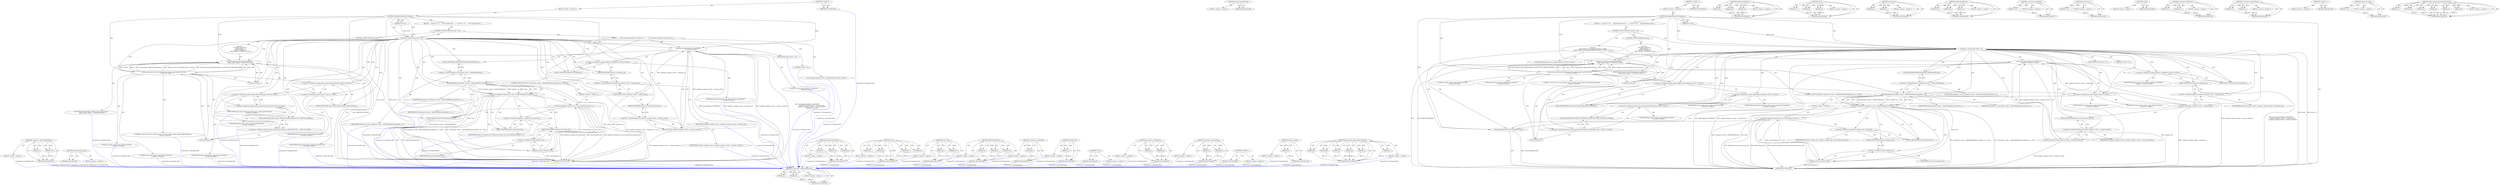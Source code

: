 digraph "blink.mojom.AppCacheErrorDetails" {
vulnerable_118 [label=<(METHOD,&lt;operator&gt;.indirectFieldAccess)>];
vulnerable_119 [label=<(PARAM,p1)>];
vulnerable_120 [label=<(PARAM,p2)>];
vulnerable_121 [label=<(BLOCK,&lt;empty&gt;,&lt;empty&gt;)>];
vulnerable_122 [label=<(METHOD_RETURN,ANY)>];
vulnerable_142 [label=<(METHOD,StoreGroupAndCache)>];
vulnerable_143 [label=<(BLOCK,&lt;empty&gt;,&lt;empty&gt;)>];
vulnerable_144 [label=<(METHOD_RETURN,ANY)>];
vulnerable_6 [label=<(METHOD,&lt;global&gt;)<SUB>1</SUB>>];
vulnerable_7 [label=<(BLOCK,&lt;empty&gt;,&lt;empty&gt;)<SUB>1</SUB>>];
vulnerable_8 [label=<(METHOD,OnManifestDataWriteComplete)<SUB>1</SUB>>];
vulnerable_9 [label=<(PARAM,int result)<SUB>1</SUB>>];
vulnerable_10 [label=<(BLOCK,{
   if (result &gt; 0) {
     AppCacheEntry entry...,{
   if (result &gt; 0) {
     AppCacheEntry entry...)<SUB>1</SUB>>];
vulnerable_11 [label=<(CONTROL_STRUCTURE,IF,if (result &gt; 0))<SUB>2</SUB>>];
vulnerable_12 [label=<(&lt;operator&gt;.greaterThan,result &gt; 0)<SUB>2</SUB>>];
vulnerable_13 [label=<(IDENTIFIER,result,result &gt; 0)<SUB>2</SUB>>];
vulnerable_14 [label=<(LITERAL,0,result &gt; 0)<SUB>2</SUB>>];
vulnerable_15 [label="<(BLOCK,{
     AppCacheEntry entry(AppCacheEntry::MANIF...,{
     AppCacheEntry entry(AppCacheEntry::MANIF...)<SUB>2</SUB>>"];
vulnerable_16 [label="<(LOCAL,AppCacheEntry entry: AppCacheEntry)<SUB>3</SUB>>"];
vulnerable_17 [label="<(entry,entry(AppCacheEntry::MANIFEST,
        manifest...)<SUB>3</SUB>>"];
vulnerable_18 [label="<(&lt;operator&gt;.fieldAccess,AppCacheEntry::MANIFEST)<SUB>3</SUB>>"];
vulnerable_19 [label="<(IDENTIFIER,AppCacheEntry,entry(AppCacheEntry::MANIFEST,
        manifest...)<SUB>3</SUB>>"];
vulnerable_20 [label=<(FIELD_IDENTIFIER,MANIFEST,MANIFEST)<SUB>3</SUB>>];
vulnerable_21 [label=<(response_id,manifest_response_writer_-&gt;response_id())<SUB>4</SUB>>];
vulnerable_22 [label=<(&lt;operator&gt;.indirectFieldAccess,manifest_response_writer_-&gt;response_id)<SUB>4</SUB>>];
vulnerable_23 [label=<(IDENTIFIER,manifest_response_writer_,manifest_response_writer_-&gt;response_id())<SUB>4</SUB>>];
vulnerable_24 [label=<(FIELD_IDENTIFIER,response_id,response_id)<SUB>4</SUB>>];
vulnerable_25 [label=<(amount_written,manifest_response_writer_-&gt;amount_written())<SUB>5</SUB>>];
vulnerable_26 [label=<(&lt;operator&gt;.indirectFieldAccess,manifest_response_writer_-&gt;amount_written)<SUB>5</SUB>>];
vulnerable_27 [label=<(IDENTIFIER,manifest_response_writer_,manifest_response_writer_-&gt;amount_written())<SUB>5</SUB>>];
vulnerable_28 [label=<(FIELD_IDENTIFIER,amount_written,amount_written)<SUB>5</SUB>>];
vulnerable_29 [label=<(CONTROL_STRUCTURE,IF,if (!inprogress_cache_-&gt;AddOrModifyEntry(manifest_url_, entry)))<SUB>6</SUB>>];
vulnerable_30 [label=<(&lt;operator&gt;.logicalNot,!inprogress_cache_-&gt;AddOrModifyEntry(manifest_u...)<SUB>6</SUB>>];
vulnerable_31 [label=<(AddOrModifyEntry,inprogress_cache_-&gt;AddOrModifyEntry(manifest_ur...)<SUB>6</SUB>>];
vulnerable_32 [label=<(&lt;operator&gt;.indirectFieldAccess,inprogress_cache_-&gt;AddOrModifyEntry)<SUB>6</SUB>>];
vulnerable_33 [label=<(IDENTIFIER,inprogress_cache_,inprogress_cache_-&gt;AddOrModifyEntry(manifest_ur...)<SUB>6</SUB>>];
vulnerable_34 [label=<(FIELD_IDENTIFIER,AddOrModifyEntry,AddOrModifyEntry)<SUB>6</SUB>>];
vulnerable_35 [label=<(IDENTIFIER,manifest_url_,inprogress_cache_-&gt;AddOrModifyEntry(manifest_ur...)<SUB>6</SUB>>];
vulnerable_36 [label=<(IDENTIFIER,entry,inprogress_cache_-&gt;AddOrModifyEntry(manifest_ur...)<SUB>6</SUB>>];
vulnerable_37 [label=<(BLOCK,&lt;empty&gt;,&lt;empty&gt;)<SUB>7</SUB>>];
vulnerable_38 [label=<(push_back,duplicate_response_ids_.push_back(entry.respons...)<SUB>7</SUB>>];
vulnerable_39 [label=<(&lt;operator&gt;.fieldAccess,duplicate_response_ids_.push_back)<SUB>7</SUB>>];
vulnerable_40 [label=<(IDENTIFIER,duplicate_response_ids_,duplicate_response_ids_.push_back(entry.respons...)<SUB>7</SUB>>];
vulnerable_41 [label=<(FIELD_IDENTIFIER,push_back,push_back)<SUB>7</SUB>>];
vulnerable_42 [label=<(response_id,entry.response_id())<SUB>7</SUB>>];
vulnerable_43 [label=<(&lt;operator&gt;.fieldAccess,entry.response_id)<SUB>7</SUB>>];
vulnerable_44 [label=<(IDENTIFIER,entry,entry.response_id())<SUB>7</SUB>>];
vulnerable_45 [label=<(FIELD_IDENTIFIER,response_id,response_id)<SUB>7</SUB>>];
vulnerable_46 [label=<(StoreGroupAndCache,StoreGroupAndCache())<SUB>8</SUB>>];
vulnerable_47 [label=<(CONTROL_STRUCTURE,ELSE,else)<SUB>9</SUB>>];
vulnerable_48 [label="<(BLOCK,{
    HandleCacheFailure(
        blink::mojom:...,{
    HandleCacheFailure(
        blink::mojom:...)<SUB>9</SUB>>"];
vulnerable_49 [label="<(HandleCacheFailure,HandleCacheFailure(
        blink::mojom::AppCa...)<SUB>10</SUB>>"];
vulnerable_50 [label="<(blink.mojom.AppCacheErrorDetails,blink::mojom::AppCacheErrorDetails(
           ...)<SUB>11</SUB>>"];
vulnerable_51 [label="<(&lt;operator&gt;.fieldAccess,blink::mojom::AppCacheErrorDetails)<SUB>11</SUB>>"];
vulnerable_52 [label="<(&lt;operator&gt;.fieldAccess,blink::mojom)<SUB>11</SUB>>"];
vulnerable_53 [label="<(IDENTIFIER,blink,blink::mojom::AppCacheErrorDetails(
           ...)<SUB>11</SUB>>"];
vulnerable_54 [label="<(IDENTIFIER,mojom,blink::mojom::AppCacheErrorDetails(
           ...)<SUB>11</SUB>>"];
vulnerable_55 [label=<(FIELD_IDENTIFIER,AppCacheErrorDetails,AppCacheErrorDetails)<SUB>11</SUB>>];
vulnerable_56 [label="<(LITERAL,&quot;Failed to write the manifest data to storage&quot;,blink::mojom::AppCacheErrorDetails(
           ...)<SUB>12</SUB>>"];
vulnerable_57 [label="<(&lt;operator&gt;.fieldAccess,blink::mojom::AppCacheErrorReason::APPCACHE_UNK...)<SUB>13</SUB>>"];
vulnerable_58 [label="<(&lt;operator&gt;.fieldAccess,blink::mojom::AppCacheErrorReason)<SUB>13</SUB>>"];
vulnerable_59 [label="<(IDENTIFIER,blink,blink::mojom::AppCacheErrorDetails(
           ...)<SUB>13</SUB>>"];
vulnerable_60 [label="<(&lt;operator&gt;.fieldAccess,mojom::AppCacheErrorReason)<SUB>13</SUB>>"];
vulnerable_61 [label="<(IDENTIFIER,mojom,blink::mojom::AppCacheErrorDetails(
           ...)<SUB>13</SUB>>"];
vulnerable_62 [label="<(IDENTIFIER,AppCacheErrorReason,blink::mojom::AppCacheErrorDetails(
           ...)<SUB>13</SUB>>"];
vulnerable_63 [label=<(FIELD_IDENTIFIER,APPCACHE_UNKNOWN_ERROR,APPCACHE_UNKNOWN_ERROR)<SUB>13</SUB>>];
vulnerable_64 [label=<(GURL,GURL())<SUB>13</SUB>>];
vulnerable_65 [label="<(LITERAL,0,blink::mojom::AppCacheErrorDetails(
           ...)<SUB>14</SUB>>"];
vulnerable_66 [label="<(LITERAL,false,blink::mojom::AppCacheErrorDetails(
           ...)<SUB>14</SUB>>"];
vulnerable_67 [label="<(IDENTIFIER,DISKCACHE_ERROR,HandleCacheFailure(
        blink::mojom::AppCa...)<SUB>15</SUB>>"];
vulnerable_68 [label=<(GURL,GURL())<SUB>15</SUB>>];
vulnerable_69 [label=<(METHOD_RETURN,void)<SUB>1</SUB>>];
vulnerable_71 [label=<(METHOD_RETURN,ANY)<SUB>1</SUB>>];
vulnerable_145 [label=<(METHOD,HandleCacheFailure)>];
vulnerable_146 [label=<(PARAM,p1)>];
vulnerable_147 [label=<(PARAM,p2)>];
vulnerable_148 [label=<(PARAM,p3)>];
vulnerable_149 [label=<(BLOCK,&lt;empty&gt;,&lt;empty&gt;)>];
vulnerable_150 [label=<(METHOD_RETURN,ANY)>];
vulnerable_103 [label=<(METHOD,entry)>];
vulnerable_104 [label=<(PARAM,p1)>];
vulnerable_105 [label=<(PARAM,p2)>];
vulnerable_106 [label=<(PARAM,p3)>];
vulnerable_107 [label=<(BLOCK,&lt;empty&gt;,&lt;empty&gt;)>];
vulnerable_108 [label=<(METHOD_RETURN,ANY)>];
vulnerable_137 [label=<(METHOD,push_back)>];
vulnerable_138 [label=<(PARAM,p1)>];
vulnerable_139 [label=<(PARAM,p2)>];
vulnerable_140 [label=<(BLOCK,&lt;empty&gt;,&lt;empty&gt;)>];
vulnerable_141 [label=<(METHOD_RETURN,ANY)>];
vulnerable_131 [label=<(METHOD,AddOrModifyEntry)>];
vulnerable_132 [label=<(PARAM,p1)>];
vulnerable_133 [label=<(PARAM,p2)>];
vulnerable_134 [label=<(PARAM,p3)>];
vulnerable_135 [label=<(BLOCK,&lt;empty&gt;,&lt;empty&gt;)>];
vulnerable_136 [label=<(METHOD_RETURN,ANY)>];
vulnerable_127 [label=<(METHOD,&lt;operator&gt;.logicalNot)>];
vulnerable_128 [label=<(PARAM,p1)>];
vulnerable_129 [label=<(BLOCK,&lt;empty&gt;,&lt;empty&gt;)>];
vulnerable_130 [label=<(METHOD_RETURN,ANY)>];
vulnerable_114 [label=<(METHOD,response_id)>];
vulnerable_115 [label=<(PARAM,p1)>];
vulnerable_116 [label=<(BLOCK,&lt;empty&gt;,&lt;empty&gt;)>];
vulnerable_117 [label=<(METHOD_RETURN,ANY)>];
vulnerable_160 [label=<(METHOD,GURL)>];
vulnerable_161 [label=<(BLOCK,&lt;empty&gt;,&lt;empty&gt;)>];
vulnerable_162 [label=<(METHOD_RETURN,ANY)>];
vulnerable_109 [label=<(METHOD,&lt;operator&gt;.fieldAccess)>];
vulnerable_110 [label=<(PARAM,p1)>];
vulnerable_111 [label=<(PARAM,p2)>];
vulnerable_112 [label=<(BLOCK,&lt;empty&gt;,&lt;empty&gt;)>];
vulnerable_113 [label=<(METHOD_RETURN,ANY)>];
vulnerable_98 [label=<(METHOD,&lt;operator&gt;.greaterThan)>];
vulnerable_99 [label=<(PARAM,p1)>];
vulnerable_100 [label=<(PARAM,p2)>];
vulnerable_101 [label=<(BLOCK,&lt;empty&gt;,&lt;empty&gt;)>];
vulnerable_102 [label=<(METHOD_RETURN,ANY)>];
vulnerable_92 [label=<(METHOD,&lt;global&gt;)<SUB>1</SUB>>];
vulnerable_93 [label=<(BLOCK,&lt;empty&gt;,&lt;empty&gt;)>];
vulnerable_94 [label=<(METHOD_RETURN,ANY)>];
vulnerable_123 [label=<(METHOD,amount_written)>];
vulnerable_124 [label=<(PARAM,p1)>];
vulnerable_125 [label=<(BLOCK,&lt;empty&gt;,&lt;empty&gt;)>];
vulnerable_126 [label=<(METHOD_RETURN,ANY)>];
vulnerable_151 [label=<(METHOD,blink.mojom.AppCacheErrorDetails)>];
vulnerable_152 [label=<(PARAM,p1)>];
vulnerable_153 [label=<(PARAM,p2)>];
vulnerable_154 [label=<(PARAM,p3)>];
vulnerable_155 [label=<(PARAM,p4)>];
vulnerable_156 [label=<(PARAM,p5)>];
vulnerable_157 [label=<(PARAM,p6)>];
vulnerable_158 [label=<(BLOCK,&lt;empty&gt;,&lt;empty&gt;)>];
vulnerable_159 [label=<(METHOD_RETURN,ANY)>];
fixed_120 [label=<(METHOD,&lt;operator&gt;.indirectFieldAccess)>];
fixed_121 [label=<(PARAM,p1)>];
fixed_122 [label=<(PARAM,p2)>];
fixed_123 [label=<(BLOCK,&lt;empty&gt;,&lt;empty&gt;)>];
fixed_124 [label=<(METHOD_RETURN,ANY)>];
fixed_144 [label=<(METHOD,StoreGroupAndCache)>];
fixed_145 [label=<(BLOCK,&lt;empty&gt;,&lt;empty&gt;)>];
fixed_146 [label=<(METHOD_RETURN,ANY)>];
fixed_6 [label=<(METHOD,&lt;global&gt;)<SUB>1</SUB>>];
fixed_7 [label=<(BLOCK,&lt;empty&gt;,&lt;empty&gt;)<SUB>1</SUB>>];
fixed_8 [label=<(METHOD,OnManifestDataWriteComplete)<SUB>1</SUB>>];
fixed_9 [label=<(PARAM,int result)<SUB>1</SUB>>];
fixed_10 [label=<(BLOCK,{
   if (result &gt; 0) {
    // The manifest dete...,{
   if (result &gt; 0) {
    // The manifest dete...)<SUB>1</SUB>>];
fixed_11 [label=<(CONTROL_STRUCTURE,IF,if (result &gt; 0))<SUB>2</SUB>>];
fixed_12 [label=<(&lt;operator&gt;.greaterThan,result &gt; 0)<SUB>2</SUB>>];
fixed_13 [label=<(IDENTIFIER,result,result &gt; 0)<SUB>2</SUB>>];
fixed_14 [label=<(LITERAL,0,result &gt; 0)<SUB>2</SUB>>];
fixed_15 [label=<(BLOCK,{
    // The manifest determines the cache's or...,{
    // The manifest determines the cache's or...)<SUB>2</SUB>>];
fixed_16 [label="<(LOCAL,AppCacheEntry entry: AppCacheEntry)<SUB>5</SUB>>"];
fixed_17 [label="<(entry,entry(AppCacheEntry::MANIFEST,
                ...)<SUB>5</SUB>>"];
fixed_18 [label="<(&lt;operator&gt;.fieldAccess,AppCacheEntry::MANIFEST)<SUB>5</SUB>>"];
fixed_19 [label="<(IDENTIFIER,AppCacheEntry,entry(AppCacheEntry::MANIFEST,
                ...)<SUB>5</SUB>>"];
fixed_20 [label=<(FIELD_IDENTIFIER,MANIFEST,MANIFEST)<SUB>5</SUB>>];
fixed_21 [label=<(response_id,manifest_response_writer_-&gt;response_id())<SUB>6</SUB>>];
fixed_22 [label=<(&lt;operator&gt;.indirectFieldAccess,manifest_response_writer_-&gt;response_id)<SUB>6</SUB>>];
fixed_23 [label=<(IDENTIFIER,manifest_response_writer_,manifest_response_writer_-&gt;response_id())<SUB>6</SUB>>];
fixed_24 [label=<(FIELD_IDENTIFIER,response_id,response_id)<SUB>6</SUB>>];
fixed_25 [label=<(amount_written,manifest_response_writer_-&gt;amount_written())<SUB>7</SUB>>];
fixed_26 [label=<(&lt;operator&gt;.indirectFieldAccess,manifest_response_writer_-&gt;amount_written)<SUB>7</SUB>>];
fixed_27 [label=<(IDENTIFIER,manifest_response_writer_,manifest_response_writer_-&gt;amount_written())<SUB>7</SUB>>];
fixed_28 [label=<(FIELD_IDENTIFIER,amount_written,amount_written)<SUB>7</SUB>>];
fixed_29 [label="<(LITERAL,0,entry(AppCacheEntry::MANIFEST,
                ...)<SUB>8</SUB>>"];
fixed_30 [label=<(CONTROL_STRUCTURE,IF,if (!inprogress_cache_-&gt;AddOrModifyEntry(manifest_url_, entry)))<SUB>9</SUB>>];
fixed_31 [label=<(&lt;operator&gt;.logicalNot,!inprogress_cache_-&gt;AddOrModifyEntry(manifest_u...)<SUB>9</SUB>>];
fixed_32 [label=<(AddOrModifyEntry,inprogress_cache_-&gt;AddOrModifyEntry(manifest_ur...)<SUB>9</SUB>>];
fixed_33 [label=<(&lt;operator&gt;.indirectFieldAccess,inprogress_cache_-&gt;AddOrModifyEntry)<SUB>9</SUB>>];
fixed_34 [label=<(IDENTIFIER,inprogress_cache_,inprogress_cache_-&gt;AddOrModifyEntry(manifest_ur...)<SUB>9</SUB>>];
fixed_35 [label=<(FIELD_IDENTIFIER,AddOrModifyEntry,AddOrModifyEntry)<SUB>9</SUB>>];
fixed_36 [label=<(IDENTIFIER,manifest_url_,inprogress_cache_-&gt;AddOrModifyEntry(manifest_ur...)<SUB>9</SUB>>];
fixed_37 [label=<(IDENTIFIER,entry,inprogress_cache_-&gt;AddOrModifyEntry(manifest_ur...)<SUB>9</SUB>>];
fixed_38 [label=<(BLOCK,&lt;empty&gt;,&lt;empty&gt;)<SUB>10</SUB>>];
fixed_39 [label=<(push_back,duplicate_response_ids_.push_back(entry.respons...)<SUB>10</SUB>>];
fixed_40 [label=<(&lt;operator&gt;.fieldAccess,duplicate_response_ids_.push_back)<SUB>10</SUB>>];
fixed_41 [label=<(IDENTIFIER,duplicate_response_ids_,duplicate_response_ids_.push_back(entry.respons...)<SUB>10</SUB>>];
fixed_42 [label=<(FIELD_IDENTIFIER,push_back,push_back)<SUB>10</SUB>>];
fixed_43 [label=<(response_id,entry.response_id())<SUB>10</SUB>>];
fixed_44 [label=<(&lt;operator&gt;.fieldAccess,entry.response_id)<SUB>10</SUB>>];
fixed_45 [label=<(IDENTIFIER,entry,entry.response_id())<SUB>10</SUB>>];
fixed_46 [label=<(FIELD_IDENTIFIER,response_id,response_id)<SUB>10</SUB>>];
fixed_47 [label=<(StoreGroupAndCache,StoreGroupAndCache())<SUB>11</SUB>>];
fixed_48 [label=<(CONTROL_STRUCTURE,ELSE,else)<SUB>12</SUB>>];
fixed_49 [label="<(BLOCK,{
    HandleCacheFailure(
        blink::mojom:...,{
    HandleCacheFailure(
        blink::mojom:...)<SUB>12</SUB>>"];
fixed_50 [label="<(HandleCacheFailure,HandleCacheFailure(
        blink::mojom::AppCa...)<SUB>13</SUB>>"];
fixed_51 [label="<(blink.mojom.AppCacheErrorDetails,blink::mojom::AppCacheErrorDetails(
           ...)<SUB>14</SUB>>"];
fixed_52 [label="<(&lt;operator&gt;.fieldAccess,blink::mojom::AppCacheErrorDetails)<SUB>14</SUB>>"];
fixed_53 [label="<(&lt;operator&gt;.fieldAccess,blink::mojom)<SUB>14</SUB>>"];
fixed_54 [label="<(IDENTIFIER,blink,blink::mojom::AppCacheErrorDetails(
           ...)<SUB>14</SUB>>"];
fixed_55 [label="<(IDENTIFIER,mojom,blink::mojom::AppCacheErrorDetails(
           ...)<SUB>14</SUB>>"];
fixed_56 [label=<(FIELD_IDENTIFIER,AppCacheErrorDetails,AppCacheErrorDetails)<SUB>14</SUB>>];
fixed_57 [label="<(LITERAL,&quot;Failed to write the manifest data to storage&quot;,blink::mojom::AppCacheErrorDetails(
           ...)<SUB>15</SUB>>"];
fixed_58 [label="<(&lt;operator&gt;.fieldAccess,blink::mojom::AppCacheErrorReason::APPCACHE_UNK...)<SUB>16</SUB>>"];
fixed_59 [label="<(&lt;operator&gt;.fieldAccess,blink::mojom::AppCacheErrorReason)<SUB>16</SUB>>"];
fixed_60 [label="<(IDENTIFIER,blink,blink::mojom::AppCacheErrorDetails(
           ...)<SUB>16</SUB>>"];
fixed_61 [label="<(&lt;operator&gt;.fieldAccess,mojom::AppCacheErrorReason)<SUB>16</SUB>>"];
fixed_62 [label="<(IDENTIFIER,mojom,blink::mojom::AppCacheErrorDetails(
           ...)<SUB>16</SUB>>"];
fixed_63 [label="<(IDENTIFIER,AppCacheErrorReason,blink::mojom::AppCacheErrorDetails(
           ...)<SUB>16</SUB>>"];
fixed_64 [label=<(FIELD_IDENTIFIER,APPCACHE_UNKNOWN_ERROR,APPCACHE_UNKNOWN_ERROR)<SUB>16</SUB>>];
fixed_65 [label=<(GURL,GURL())<SUB>16</SUB>>];
fixed_66 [label="<(LITERAL,0,blink::mojom::AppCacheErrorDetails(
           ...)<SUB>17</SUB>>"];
fixed_67 [label="<(LITERAL,false,blink::mojom::AppCacheErrorDetails(
           ...)<SUB>17</SUB>>"];
fixed_68 [label="<(IDENTIFIER,DISKCACHE_ERROR,HandleCacheFailure(
        blink::mojom::AppCa...)<SUB>18</SUB>>"];
fixed_69 [label=<(GURL,GURL())<SUB>18</SUB>>];
fixed_70 [label=<(METHOD_RETURN,void)<SUB>1</SUB>>];
fixed_72 [label=<(METHOD_RETURN,ANY)<SUB>1</SUB>>];
fixed_147 [label=<(METHOD,HandleCacheFailure)>];
fixed_148 [label=<(PARAM,p1)>];
fixed_149 [label=<(PARAM,p2)>];
fixed_150 [label=<(PARAM,p3)>];
fixed_151 [label=<(BLOCK,&lt;empty&gt;,&lt;empty&gt;)>];
fixed_152 [label=<(METHOD_RETURN,ANY)>];
fixed_104 [label=<(METHOD,entry)>];
fixed_105 [label=<(PARAM,p1)>];
fixed_106 [label=<(PARAM,p2)>];
fixed_107 [label=<(PARAM,p3)>];
fixed_108 [label=<(PARAM,p4)>];
fixed_109 [label=<(BLOCK,&lt;empty&gt;,&lt;empty&gt;)>];
fixed_110 [label=<(METHOD_RETURN,ANY)>];
fixed_139 [label=<(METHOD,push_back)>];
fixed_140 [label=<(PARAM,p1)>];
fixed_141 [label=<(PARAM,p2)>];
fixed_142 [label=<(BLOCK,&lt;empty&gt;,&lt;empty&gt;)>];
fixed_143 [label=<(METHOD_RETURN,ANY)>];
fixed_133 [label=<(METHOD,AddOrModifyEntry)>];
fixed_134 [label=<(PARAM,p1)>];
fixed_135 [label=<(PARAM,p2)>];
fixed_136 [label=<(PARAM,p3)>];
fixed_137 [label=<(BLOCK,&lt;empty&gt;,&lt;empty&gt;)>];
fixed_138 [label=<(METHOD_RETURN,ANY)>];
fixed_129 [label=<(METHOD,&lt;operator&gt;.logicalNot)>];
fixed_130 [label=<(PARAM,p1)>];
fixed_131 [label=<(BLOCK,&lt;empty&gt;,&lt;empty&gt;)>];
fixed_132 [label=<(METHOD_RETURN,ANY)>];
fixed_116 [label=<(METHOD,response_id)>];
fixed_117 [label=<(PARAM,p1)>];
fixed_118 [label=<(BLOCK,&lt;empty&gt;,&lt;empty&gt;)>];
fixed_119 [label=<(METHOD_RETURN,ANY)>];
fixed_162 [label=<(METHOD,GURL)>];
fixed_163 [label=<(BLOCK,&lt;empty&gt;,&lt;empty&gt;)>];
fixed_164 [label=<(METHOD_RETURN,ANY)>];
fixed_111 [label=<(METHOD,&lt;operator&gt;.fieldAccess)>];
fixed_112 [label=<(PARAM,p1)>];
fixed_113 [label=<(PARAM,p2)>];
fixed_114 [label=<(BLOCK,&lt;empty&gt;,&lt;empty&gt;)>];
fixed_115 [label=<(METHOD_RETURN,ANY)>];
fixed_99 [label=<(METHOD,&lt;operator&gt;.greaterThan)>];
fixed_100 [label=<(PARAM,p1)>];
fixed_101 [label=<(PARAM,p2)>];
fixed_102 [label=<(BLOCK,&lt;empty&gt;,&lt;empty&gt;)>];
fixed_103 [label=<(METHOD_RETURN,ANY)>];
fixed_93 [label=<(METHOD,&lt;global&gt;)<SUB>1</SUB>>];
fixed_94 [label=<(BLOCK,&lt;empty&gt;,&lt;empty&gt;)>];
fixed_95 [label=<(METHOD_RETURN,ANY)>];
fixed_125 [label=<(METHOD,amount_written)>];
fixed_126 [label=<(PARAM,p1)>];
fixed_127 [label=<(BLOCK,&lt;empty&gt;,&lt;empty&gt;)>];
fixed_128 [label=<(METHOD_RETURN,ANY)>];
fixed_153 [label=<(METHOD,blink.mojom.AppCacheErrorDetails)>];
fixed_154 [label=<(PARAM,p1)>];
fixed_155 [label=<(PARAM,p2)>];
fixed_156 [label=<(PARAM,p3)>];
fixed_157 [label=<(PARAM,p4)>];
fixed_158 [label=<(PARAM,p5)>];
fixed_159 [label=<(PARAM,p6)>];
fixed_160 [label=<(BLOCK,&lt;empty&gt;,&lt;empty&gt;)>];
fixed_161 [label=<(METHOD_RETURN,ANY)>];
vulnerable_118 -> vulnerable_119  [key=0, label="AST: "];
vulnerable_118 -> vulnerable_119  [key=1, label="DDG: "];
vulnerable_118 -> vulnerable_121  [key=0, label="AST: "];
vulnerable_118 -> vulnerable_120  [key=0, label="AST: "];
vulnerable_118 -> vulnerable_120  [key=1, label="DDG: "];
vulnerable_118 -> vulnerable_122  [key=0, label="AST: "];
vulnerable_118 -> vulnerable_122  [key=1, label="CFG: "];
vulnerable_119 -> vulnerable_122  [key=0, label="DDG: p1"];
vulnerable_120 -> vulnerable_122  [key=0, label="DDG: p2"];
vulnerable_142 -> vulnerable_143  [key=0, label="AST: "];
vulnerable_142 -> vulnerable_144  [key=0, label="AST: "];
vulnerable_142 -> vulnerable_144  [key=1, label="CFG: "];
vulnerable_6 -> vulnerable_7  [key=0, label="AST: "];
vulnerable_6 -> vulnerable_71  [key=0, label="AST: "];
vulnerable_6 -> vulnerable_71  [key=1, label="CFG: "];
vulnerable_7 -> vulnerable_8  [key=0, label="AST: "];
vulnerable_8 -> vulnerable_9  [key=0, label="AST: "];
vulnerable_8 -> vulnerable_9  [key=1, label="DDG: "];
vulnerable_8 -> vulnerable_10  [key=0, label="AST: "];
vulnerable_8 -> vulnerable_69  [key=0, label="AST: "];
vulnerable_8 -> vulnerable_12  [key=0, label="CFG: "];
vulnerable_8 -> vulnerable_12  [key=1, label="DDG: "];
vulnerable_8 -> vulnerable_46  [key=0, label="DDG: "];
vulnerable_8 -> vulnerable_49  [key=0, label="DDG: "];
vulnerable_8 -> vulnerable_31  [key=0, label="DDG: "];
vulnerable_8 -> vulnerable_50  [key=0, label="DDG: "];
vulnerable_9 -> vulnerable_12  [key=0, label="DDG: result"];
vulnerable_10 -> vulnerable_11  [key=0, label="AST: "];
vulnerable_11 -> vulnerable_12  [key=0, label="AST: "];
vulnerable_11 -> vulnerable_15  [key=0, label="AST: "];
vulnerable_11 -> vulnerable_47  [key=0, label="AST: "];
vulnerable_12 -> vulnerable_13  [key=0, label="AST: "];
vulnerable_12 -> vulnerable_14  [key=0, label="AST: "];
vulnerable_12 -> vulnerable_20  [key=0, label="CFG: "];
vulnerable_12 -> vulnerable_20  [key=1, label="CDG: "];
vulnerable_12 -> vulnerable_52  [key=0, label="CFG: "];
vulnerable_12 -> vulnerable_52  [key=1, label="CDG: "];
vulnerable_12 -> vulnerable_69  [key=0, label="DDG: result"];
vulnerable_12 -> vulnerable_69  [key=1, label="DDG: result &gt; 0"];
vulnerable_12 -> vulnerable_17  [key=0, label="CDG: "];
vulnerable_12 -> vulnerable_30  [key=0, label="CDG: "];
vulnerable_12 -> vulnerable_34  [key=0, label="CDG: "];
vulnerable_12 -> vulnerable_21  [key=0, label="CDG: "];
vulnerable_12 -> vulnerable_32  [key=0, label="CDG: "];
vulnerable_12 -> vulnerable_68  [key=0, label="CDG: "];
vulnerable_12 -> vulnerable_49  [key=0, label="CDG: "];
vulnerable_12 -> vulnerable_60  [key=0, label="CDG: "];
vulnerable_12 -> vulnerable_26  [key=0, label="CDG: "];
vulnerable_12 -> vulnerable_64  [key=0, label="CDG: "];
vulnerable_12 -> vulnerable_51  [key=0, label="CDG: "];
vulnerable_12 -> vulnerable_57  [key=0, label="CDG: "];
vulnerable_12 -> vulnerable_28  [key=0, label="CDG: "];
vulnerable_12 -> vulnerable_46  [key=0, label="CDG: "];
vulnerable_12 -> vulnerable_25  [key=0, label="CDG: "];
vulnerable_12 -> vulnerable_22  [key=0, label="CDG: "];
vulnerable_12 -> vulnerable_18  [key=0, label="CDG: "];
vulnerable_12 -> vulnerable_50  [key=0, label="CDG: "];
vulnerable_12 -> vulnerable_24  [key=0, label="CDG: "];
vulnerable_12 -> vulnerable_58  [key=0, label="CDG: "];
vulnerable_12 -> vulnerable_63  [key=0, label="CDG: "];
vulnerable_12 -> vulnerable_55  [key=0, label="CDG: "];
vulnerable_12 -> vulnerable_31  [key=0, label="CDG: "];
vulnerable_15 -> vulnerable_16  [key=0, label="AST: "];
vulnerable_15 -> vulnerable_17  [key=0, label="AST: "];
vulnerable_15 -> vulnerable_29  [key=0, label="AST: "];
vulnerable_15 -> vulnerable_46  [key=0, label="AST: "];
vulnerable_17 -> vulnerable_18  [key=0, label="AST: "];
vulnerable_17 -> vulnerable_21  [key=0, label="AST: "];
vulnerable_17 -> vulnerable_25  [key=0, label="AST: "];
vulnerable_17 -> vulnerable_34  [key=0, label="CFG: "];
vulnerable_17 -> vulnerable_69  [key=0, label="DDG: AppCacheEntry::MANIFEST"];
vulnerable_17 -> vulnerable_69  [key=1, label="DDG: manifest_response_writer_-&gt;response_id()"];
vulnerable_17 -> vulnerable_69  [key=2, label="DDG: manifest_response_writer_-&gt;amount_written()"];
vulnerable_17 -> vulnerable_69  [key=3, label="DDG: entry(AppCacheEntry::MANIFEST,
        manifest_response_writer_-&gt;response_id(),
        manifest_response_writer_-&gt;amount_written())"];
vulnerable_18 -> vulnerable_19  [key=0, label="AST: "];
vulnerable_18 -> vulnerable_20  [key=0, label="AST: "];
vulnerable_18 -> vulnerable_24  [key=0, label="CFG: "];
vulnerable_20 -> vulnerable_18  [key=0, label="CFG: "];
vulnerable_21 -> vulnerable_22  [key=0, label="AST: "];
vulnerable_21 -> vulnerable_28  [key=0, label="CFG: "];
vulnerable_21 -> vulnerable_69  [key=0, label="DDG: manifest_response_writer_-&gt;response_id"];
vulnerable_21 -> vulnerable_17  [key=0, label="DDG: manifest_response_writer_-&gt;response_id"];
vulnerable_22 -> vulnerable_23  [key=0, label="AST: "];
vulnerable_22 -> vulnerable_24  [key=0, label="AST: "];
vulnerable_22 -> vulnerable_21  [key=0, label="CFG: "];
vulnerable_24 -> vulnerable_22  [key=0, label="CFG: "];
vulnerable_25 -> vulnerable_26  [key=0, label="AST: "];
vulnerable_25 -> vulnerable_17  [key=0, label="CFG: "];
vulnerable_25 -> vulnerable_17  [key=1, label="DDG: manifest_response_writer_-&gt;amount_written"];
vulnerable_25 -> vulnerable_69  [key=0, label="DDG: manifest_response_writer_-&gt;amount_written"];
vulnerable_26 -> vulnerable_27  [key=0, label="AST: "];
vulnerable_26 -> vulnerable_28  [key=0, label="AST: "];
vulnerable_26 -> vulnerable_25  [key=0, label="CFG: "];
vulnerable_28 -> vulnerable_26  [key=0, label="CFG: "];
vulnerable_29 -> vulnerable_30  [key=0, label="AST: "];
vulnerable_29 -> vulnerable_37  [key=0, label="AST: "];
vulnerable_30 -> vulnerable_31  [key=0, label="AST: "];
vulnerable_30 -> vulnerable_46  [key=0, label="CFG: "];
vulnerable_30 -> vulnerable_41  [key=0, label="CFG: "];
vulnerable_30 -> vulnerable_41  [key=1, label="CDG: "];
vulnerable_30 -> vulnerable_69  [key=0, label="DDG: inprogress_cache_-&gt;AddOrModifyEntry(manifest_url_, entry)"];
vulnerable_30 -> vulnerable_69  [key=1, label="DDG: !inprogress_cache_-&gt;AddOrModifyEntry(manifest_url_, entry)"];
vulnerable_30 -> vulnerable_42  [key=0, label="CDG: "];
vulnerable_30 -> vulnerable_38  [key=0, label="CDG: "];
vulnerable_30 -> vulnerable_45  [key=0, label="CDG: "];
vulnerable_30 -> vulnerable_43  [key=0, label="CDG: "];
vulnerable_30 -> vulnerable_39  [key=0, label="CDG: "];
vulnerable_31 -> vulnerable_32  [key=0, label="AST: "];
vulnerable_31 -> vulnerable_35  [key=0, label="AST: "];
vulnerable_31 -> vulnerable_36  [key=0, label="AST: "];
vulnerable_31 -> vulnerable_30  [key=0, label="CFG: "];
vulnerable_31 -> vulnerable_30  [key=1, label="DDG: inprogress_cache_-&gt;AddOrModifyEntry"];
vulnerable_31 -> vulnerable_30  [key=2, label="DDG: manifest_url_"];
vulnerable_31 -> vulnerable_30  [key=3, label="DDG: entry"];
vulnerable_31 -> vulnerable_69  [key=0, label="DDG: inprogress_cache_-&gt;AddOrModifyEntry"];
vulnerable_31 -> vulnerable_69  [key=1, label="DDG: entry"];
vulnerable_31 -> vulnerable_69  [key=2, label="DDG: manifest_url_"];
vulnerable_31 -> vulnerable_42  [key=0, label="DDG: entry"];
vulnerable_32 -> vulnerable_33  [key=0, label="AST: "];
vulnerable_32 -> vulnerable_34  [key=0, label="AST: "];
vulnerable_32 -> vulnerable_31  [key=0, label="CFG: "];
vulnerable_34 -> vulnerable_32  [key=0, label="CFG: "];
vulnerable_37 -> vulnerable_38  [key=0, label="AST: "];
vulnerable_38 -> vulnerable_39  [key=0, label="AST: "];
vulnerable_38 -> vulnerable_42  [key=0, label="AST: "];
vulnerable_38 -> vulnerable_46  [key=0, label="CFG: "];
vulnerable_38 -> vulnerable_69  [key=0, label="DDG: duplicate_response_ids_.push_back"];
vulnerable_38 -> vulnerable_69  [key=1, label="DDG: entry.response_id()"];
vulnerable_38 -> vulnerable_69  [key=2, label="DDG: duplicate_response_ids_.push_back(entry.response_id())"];
vulnerable_39 -> vulnerable_40  [key=0, label="AST: "];
vulnerable_39 -> vulnerable_41  [key=0, label="AST: "];
vulnerable_39 -> vulnerable_45  [key=0, label="CFG: "];
vulnerable_41 -> vulnerable_39  [key=0, label="CFG: "];
vulnerable_42 -> vulnerable_43  [key=0, label="AST: "];
vulnerable_42 -> vulnerable_38  [key=0, label="CFG: "];
vulnerable_42 -> vulnerable_38  [key=1, label="DDG: entry.response_id"];
vulnerable_42 -> vulnerable_69  [key=0, label="DDG: entry.response_id"];
vulnerable_43 -> vulnerable_44  [key=0, label="AST: "];
vulnerable_43 -> vulnerable_45  [key=0, label="AST: "];
vulnerable_43 -> vulnerable_42  [key=0, label="CFG: "];
vulnerable_45 -> vulnerable_43  [key=0, label="CFG: "];
vulnerable_46 -> vulnerable_69  [key=0, label="CFG: "];
vulnerable_46 -> vulnerable_69  [key=1, label="DDG: StoreGroupAndCache()"];
vulnerable_47 -> vulnerable_48  [key=0, label="AST: "];
vulnerable_48 -> vulnerable_49  [key=0, label="AST: "];
vulnerable_49 -> vulnerable_50  [key=0, label="AST: "];
vulnerable_49 -> vulnerable_67  [key=0, label="AST: "];
vulnerable_49 -> vulnerable_68  [key=0, label="AST: "];
vulnerable_49 -> vulnerable_69  [key=0, label="CFG: "];
vulnerable_49 -> vulnerable_69  [key=1, label="DDG: DISKCACHE_ERROR"];
vulnerable_50 -> vulnerable_51  [key=0, label="AST: "];
vulnerable_50 -> vulnerable_56  [key=0, label="AST: "];
vulnerable_50 -> vulnerable_57  [key=0, label="AST: "];
vulnerable_50 -> vulnerable_64  [key=0, label="AST: "];
vulnerable_50 -> vulnerable_65  [key=0, label="AST: "];
vulnerable_50 -> vulnerable_66  [key=0, label="AST: "];
vulnerable_50 -> vulnerable_68  [key=0, label="CFG: "];
vulnerable_50 -> vulnerable_49  [key=0, label="DDG: &quot;Failed to write the manifest data to storage&quot;"];
vulnerable_50 -> vulnerable_49  [key=1, label="DDG: blink::mojom::AppCacheErrorReason::APPCACHE_UNKNOWN_ERROR"];
vulnerable_50 -> vulnerable_49  [key=2, label="DDG: 0"];
vulnerable_50 -> vulnerable_49  [key=3, label="DDG: false"];
vulnerable_50 -> vulnerable_49  [key=4, label="DDG: blink::mojom::AppCacheErrorDetails"];
vulnerable_50 -> vulnerable_49  [key=5, label="DDG: GURL()"];
vulnerable_51 -> vulnerable_52  [key=0, label="AST: "];
vulnerable_51 -> vulnerable_55  [key=0, label="AST: "];
vulnerable_51 -> vulnerable_60  [key=0, label="CFG: "];
vulnerable_52 -> vulnerable_53  [key=0, label="AST: "];
vulnerable_52 -> vulnerable_54  [key=0, label="AST: "];
vulnerable_52 -> vulnerable_55  [key=0, label="CFG: "];
vulnerable_55 -> vulnerable_51  [key=0, label="CFG: "];
vulnerable_57 -> vulnerable_58  [key=0, label="AST: "];
vulnerable_57 -> vulnerable_63  [key=0, label="AST: "];
vulnerable_57 -> vulnerable_64  [key=0, label="CFG: "];
vulnerable_58 -> vulnerable_59  [key=0, label="AST: "];
vulnerable_58 -> vulnerable_60  [key=0, label="AST: "];
vulnerable_58 -> vulnerable_63  [key=0, label="CFG: "];
vulnerable_60 -> vulnerable_61  [key=0, label="AST: "];
vulnerable_60 -> vulnerable_62  [key=0, label="AST: "];
vulnerable_60 -> vulnerable_58  [key=0, label="CFG: "];
vulnerable_63 -> vulnerable_57  [key=0, label="CFG: "];
vulnerable_64 -> vulnerable_50  [key=0, label="CFG: "];
vulnerable_68 -> vulnerable_49  [key=0, label="CFG: "];
vulnerable_145 -> vulnerable_146  [key=0, label="AST: "];
vulnerable_145 -> vulnerable_146  [key=1, label="DDG: "];
vulnerable_145 -> vulnerable_149  [key=0, label="AST: "];
vulnerable_145 -> vulnerable_147  [key=0, label="AST: "];
vulnerable_145 -> vulnerable_147  [key=1, label="DDG: "];
vulnerable_145 -> vulnerable_150  [key=0, label="AST: "];
vulnerable_145 -> vulnerable_150  [key=1, label="CFG: "];
vulnerable_145 -> vulnerable_148  [key=0, label="AST: "];
vulnerable_145 -> vulnerable_148  [key=1, label="DDG: "];
vulnerable_146 -> vulnerable_150  [key=0, label="DDG: p1"];
vulnerable_147 -> vulnerable_150  [key=0, label="DDG: p2"];
vulnerable_148 -> vulnerable_150  [key=0, label="DDG: p3"];
vulnerable_103 -> vulnerable_104  [key=0, label="AST: "];
vulnerable_103 -> vulnerable_104  [key=1, label="DDG: "];
vulnerable_103 -> vulnerable_107  [key=0, label="AST: "];
vulnerable_103 -> vulnerable_105  [key=0, label="AST: "];
vulnerable_103 -> vulnerable_105  [key=1, label="DDG: "];
vulnerable_103 -> vulnerable_108  [key=0, label="AST: "];
vulnerable_103 -> vulnerable_108  [key=1, label="CFG: "];
vulnerable_103 -> vulnerable_106  [key=0, label="AST: "];
vulnerable_103 -> vulnerable_106  [key=1, label="DDG: "];
vulnerable_104 -> vulnerable_108  [key=0, label="DDG: p1"];
vulnerable_105 -> vulnerable_108  [key=0, label="DDG: p2"];
vulnerable_106 -> vulnerable_108  [key=0, label="DDG: p3"];
vulnerable_137 -> vulnerable_138  [key=0, label="AST: "];
vulnerable_137 -> vulnerable_138  [key=1, label="DDG: "];
vulnerable_137 -> vulnerable_140  [key=0, label="AST: "];
vulnerable_137 -> vulnerable_139  [key=0, label="AST: "];
vulnerable_137 -> vulnerable_139  [key=1, label="DDG: "];
vulnerable_137 -> vulnerable_141  [key=0, label="AST: "];
vulnerable_137 -> vulnerable_141  [key=1, label="CFG: "];
vulnerable_138 -> vulnerable_141  [key=0, label="DDG: p1"];
vulnerable_139 -> vulnerable_141  [key=0, label="DDG: p2"];
vulnerable_131 -> vulnerable_132  [key=0, label="AST: "];
vulnerable_131 -> vulnerable_132  [key=1, label="DDG: "];
vulnerable_131 -> vulnerable_135  [key=0, label="AST: "];
vulnerable_131 -> vulnerable_133  [key=0, label="AST: "];
vulnerable_131 -> vulnerable_133  [key=1, label="DDG: "];
vulnerable_131 -> vulnerable_136  [key=0, label="AST: "];
vulnerable_131 -> vulnerable_136  [key=1, label="CFG: "];
vulnerable_131 -> vulnerable_134  [key=0, label="AST: "];
vulnerable_131 -> vulnerable_134  [key=1, label="DDG: "];
vulnerable_132 -> vulnerable_136  [key=0, label="DDG: p1"];
vulnerable_133 -> vulnerable_136  [key=0, label="DDG: p2"];
vulnerable_134 -> vulnerable_136  [key=0, label="DDG: p3"];
vulnerable_127 -> vulnerable_128  [key=0, label="AST: "];
vulnerable_127 -> vulnerable_128  [key=1, label="DDG: "];
vulnerable_127 -> vulnerable_129  [key=0, label="AST: "];
vulnerable_127 -> vulnerable_130  [key=0, label="AST: "];
vulnerable_127 -> vulnerable_130  [key=1, label="CFG: "];
vulnerable_128 -> vulnerable_130  [key=0, label="DDG: p1"];
vulnerable_114 -> vulnerable_115  [key=0, label="AST: "];
vulnerable_114 -> vulnerable_115  [key=1, label="DDG: "];
vulnerable_114 -> vulnerable_116  [key=0, label="AST: "];
vulnerable_114 -> vulnerable_117  [key=0, label="AST: "];
vulnerable_114 -> vulnerable_117  [key=1, label="CFG: "];
vulnerable_115 -> vulnerable_117  [key=0, label="DDG: p1"];
vulnerable_160 -> vulnerable_161  [key=0, label="AST: "];
vulnerable_160 -> vulnerable_162  [key=0, label="AST: "];
vulnerable_160 -> vulnerable_162  [key=1, label="CFG: "];
vulnerable_109 -> vulnerable_110  [key=0, label="AST: "];
vulnerable_109 -> vulnerable_110  [key=1, label="DDG: "];
vulnerable_109 -> vulnerable_112  [key=0, label="AST: "];
vulnerable_109 -> vulnerable_111  [key=0, label="AST: "];
vulnerable_109 -> vulnerable_111  [key=1, label="DDG: "];
vulnerable_109 -> vulnerable_113  [key=0, label="AST: "];
vulnerable_109 -> vulnerable_113  [key=1, label="CFG: "];
vulnerable_110 -> vulnerable_113  [key=0, label="DDG: p1"];
vulnerable_111 -> vulnerable_113  [key=0, label="DDG: p2"];
vulnerable_98 -> vulnerable_99  [key=0, label="AST: "];
vulnerable_98 -> vulnerable_99  [key=1, label="DDG: "];
vulnerable_98 -> vulnerable_101  [key=0, label="AST: "];
vulnerable_98 -> vulnerable_100  [key=0, label="AST: "];
vulnerable_98 -> vulnerable_100  [key=1, label="DDG: "];
vulnerable_98 -> vulnerable_102  [key=0, label="AST: "];
vulnerable_98 -> vulnerable_102  [key=1, label="CFG: "];
vulnerable_99 -> vulnerable_102  [key=0, label="DDG: p1"];
vulnerable_100 -> vulnerable_102  [key=0, label="DDG: p2"];
vulnerable_92 -> vulnerable_93  [key=0, label="AST: "];
vulnerable_92 -> vulnerable_94  [key=0, label="AST: "];
vulnerable_92 -> vulnerable_94  [key=1, label="CFG: "];
vulnerable_123 -> vulnerable_124  [key=0, label="AST: "];
vulnerable_123 -> vulnerable_124  [key=1, label="DDG: "];
vulnerable_123 -> vulnerable_125  [key=0, label="AST: "];
vulnerable_123 -> vulnerable_126  [key=0, label="AST: "];
vulnerable_123 -> vulnerable_126  [key=1, label="CFG: "];
vulnerable_124 -> vulnerable_126  [key=0, label="DDG: p1"];
vulnerable_151 -> vulnerable_152  [key=0, label="AST: "];
vulnerable_151 -> vulnerable_152  [key=1, label="DDG: "];
vulnerable_151 -> vulnerable_158  [key=0, label="AST: "];
vulnerable_151 -> vulnerable_153  [key=0, label="AST: "];
vulnerable_151 -> vulnerable_153  [key=1, label="DDG: "];
vulnerable_151 -> vulnerable_159  [key=0, label="AST: "];
vulnerable_151 -> vulnerable_159  [key=1, label="CFG: "];
vulnerable_151 -> vulnerable_154  [key=0, label="AST: "];
vulnerable_151 -> vulnerable_154  [key=1, label="DDG: "];
vulnerable_151 -> vulnerable_155  [key=0, label="AST: "];
vulnerable_151 -> vulnerable_155  [key=1, label="DDG: "];
vulnerable_151 -> vulnerable_156  [key=0, label="AST: "];
vulnerable_151 -> vulnerable_156  [key=1, label="DDG: "];
vulnerable_151 -> vulnerable_157  [key=0, label="AST: "];
vulnerable_151 -> vulnerable_157  [key=1, label="DDG: "];
vulnerable_152 -> vulnerable_159  [key=0, label="DDG: p1"];
vulnerable_153 -> vulnerable_159  [key=0, label="DDG: p2"];
vulnerable_154 -> vulnerable_159  [key=0, label="DDG: p3"];
vulnerable_155 -> vulnerable_159  [key=0, label="DDG: p4"];
vulnerable_156 -> vulnerable_159  [key=0, label="DDG: p5"];
vulnerable_157 -> vulnerable_159  [key=0, label="DDG: p6"];
fixed_120 -> fixed_121  [key=0, label="AST: "];
fixed_120 -> fixed_121  [key=1, label="DDG: "];
fixed_120 -> fixed_123  [key=0, label="AST: "];
fixed_120 -> fixed_122  [key=0, label="AST: "];
fixed_120 -> fixed_122  [key=1, label="DDG: "];
fixed_120 -> fixed_124  [key=0, label="AST: "];
fixed_120 -> fixed_124  [key=1, label="CFG: "];
fixed_121 -> fixed_124  [key=0, label="DDG: p1"];
fixed_122 -> fixed_124  [key=0, label="DDG: p2"];
fixed_123 -> vulnerable_118  [color=blue, key=0, label="Connection to Vulnerable Root", penwidth="2.0", style=dashed];
fixed_124 -> vulnerable_118  [color=blue, key=0, label="Connection to Vulnerable Root", penwidth="2.0", style=dashed];
fixed_144 -> fixed_145  [key=0, label="AST: "];
fixed_144 -> fixed_146  [key=0, label="AST: "];
fixed_144 -> fixed_146  [key=1, label="CFG: "];
fixed_145 -> vulnerable_118  [color=blue, key=0, label="Connection to Vulnerable Root", penwidth="2.0", style=dashed];
fixed_146 -> vulnerable_118  [color=blue, key=0, label="Connection to Vulnerable Root", penwidth="2.0", style=dashed];
fixed_6 -> fixed_7  [key=0, label="AST: "];
fixed_6 -> fixed_72  [key=0, label="AST: "];
fixed_6 -> fixed_72  [key=1, label="CFG: "];
fixed_7 -> fixed_8  [key=0, label="AST: "];
fixed_8 -> fixed_9  [key=0, label="AST: "];
fixed_8 -> fixed_9  [key=1, label="DDG: "];
fixed_8 -> fixed_10  [key=0, label="AST: "];
fixed_8 -> fixed_70  [key=0, label="AST: "];
fixed_8 -> fixed_12  [key=0, label="CFG: "];
fixed_8 -> fixed_12  [key=1, label="DDG: "];
fixed_8 -> fixed_47  [key=0, label="DDG: "];
fixed_8 -> fixed_17  [key=0, label="DDG: "];
fixed_8 -> fixed_50  [key=0, label="DDG: "];
fixed_8 -> fixed_32  [key=0, label="DDG: "];
fixed_8 -> fixed_51  [key=0, label="DDG: "];
fixed_9 -> fixed_12  [key=0, label="DDG: result"];
fixed_10 -> fixed_11  [key=0, label="AST: "];
fixed_11 -> fixed_12  [key=0, label="AST: "];
fixed_11 -> fixed_15  [key=0, label="AST: "];
fixed_11 -> fixed_48  [key=0, label="AST: "];
fixed_12 -> fixed_13  [key=0, label="AST: "];
fixed_12 -> fixed_14  [key=0, label="AST: "];
fixed_12 -> fixed_20  [key=0, label="CFG: "];
fixed_12 -> fixed_20  [key=1, label="CDG: "];
fixed_12 -> fixed_53  [key=0, label="CFG: "];
fixed_12 -> fixed_53  [key=1, label="CDG: "];
fixed_12 -> fixed_70  [key=0, label="DDG: result"];
fixed_12 -> fixed_70  [key=1, label="DDG: result &gt; 0"];
fixed_12 -> fixed_17  [key=0, label="CDG: "];
fixed_12 -> fixed_47  [key=0, label="CDG: "];
fixed_12 -> fixed_21  [key=0, label="CDG: "];
fixed_12 -> fixed_32  [key=0, label="CDG: "];
fixed_12 -> fixed_26  [key=0, label="CDG: "];
fixed_12 -> fixed_64  [key=0, label="CDG: "];
fixed_12 -> fixed_51  [key=0, label="CDG: "];
fixed_12 -> fixed_28  [key=0, label="CDG: "];
fixed_12 -> fixed_52  [key=0, label="CDG: "];
fixed_12 -> fixed_25  [key=0, label="CDG: "];
fixed_12 -> fixed_56  [key=0, label="CDG: "];
fixed_12 -> fixed_69  [key=0, label="CDG: "];
fixed_12 -> fixed_22  [key=0, label="CDG: "];
fixed_12 -> fixed_18  [key=0, label="CDG: "];
fixed_12 -> fixed_65  [key=0, label="CDG: "];
fixed_12 -> fixed_50  [key=0, label="CDG: "];
fixed_12 -> fixed_59  [key=0, label="CDG: "];
fixed_12 -> fixed_35  [key=0, label="CDG: "];
fixed_12 -> fixed_24  [key=0, label="CDG: "];
fixed_12 -> fixed_58  [key=0, label="CDG: "];
fixed_12 -> fixed_33  [key=0, label="CDG: "];
fixed_12 -> fixed_61  [key=0, label="CDG: "];
fixed_12 -> fixed_31  [key=0, label="CDG: "];
fixed_13 -> vulnerable_118  [color=blue, key=0, label="Connection to Vulnerable Root", penwidth="2.0", style=dashed];
fixed_14 -> vulnerable_118  [color=blue, key=0, label="Connection to Vulnerable Root", penwidth="2.0", style=dashed];
fixed_15 -> fixed_16  [key=0, label="AST: "];
fixed_15 -> fixed_17  [key=0, label="AST: "];
fixed_15 -> fixed_30  [key=0, label="AST: "];
fixed_15 -> fixed_47  [key=0, label="AST: "];
fixed_16 -> vulnerable_118  [color=blue, key=0, label="Connection to Vulnerable Root", penwidth="2.0", style=dashed];
fixed_17 -> fixed_18  [key=0, label="AST: "];
fixed_17 -> fixed_21  [key=0, label="AST: "];
fixed_17 -> fixed_25  [key=0, label="AST: "];
fixed_17 -> fixed_29  [key=0, label="AST: "];
fixed_17 -> fixed_35  [key=0, label="CFG: "];
fixed_17 -> fixed_70  [key=0, label="DDG: AppCacheEntry::MANIFEST"];
fixed_17 -> fixed_70  [key=1, label="DDG: manifest_response_writer_-&gt;response_id()"];
fixed_17 -> fixed_70  [key=2, label="DDG: manifest_response_writer_-&gt;amount_written()"];
fixed_17 -> fixed_70  [key=3, label="DDG: entry(AppCacheEntry::MANIFEST,
                        manifest_response_writer_-&gt;response_id(),
                        manifest_response_writer_-&gt;amount_written(),
                        /*padding_size=*/0)"];
fixed_18 -> fixed_19  [key=0, label="AST: "];
fixed_18 -> fixed_20  [key=0, label="AST: "];
fixed_18 -> fixed_24  [key=0, label="CFG: "];
fixed_19 -> vulnerable_118  [color=blue, key=0, label="Connection to Vulnerable Root", penwidth="2.0", style=dashed];
fixed_20 -> fixed_18  [key=0, label="CFG: "];
fixed_21 -> fixed_22  [key=0, label="AST: "];
fixed_21 -> fixed_28  [key=0, label="CFG: "];
fixed_21 -> fixed_70  [key=0, label="DDG: manifest_response_writer_-&gt;response_id"];
fixed_21 -> fixed_17  [key=0, label="DDG: manifest_response_writer_-&gt;response_id"];
fixed_22 -> fixed_23  [key=0, label="AST: "];
fixed_22 -> fixed_24  [key=0, label="AST: "];
fixed_22 -> fixed_21  [key=0, label="CFG: "];
fixed_23 -> vulnerable_118  [color=blue, key=0, label="Connection to Vulnerable Root", penwidth="2.0", style=dashed];
fixed_24 -> fixed_22  [key=0, label="CFG: "];
fixed_25 -> fixed_26  [key=0, label="AST: "];
fixed_25 -> fixed_17  [key=0, label="CFG: "];
fixed_25 -> fixed_17  [key=1, label="DDG: manifest_response_writer_-&gt;amount_written"];
fixed_25 -> fixed_70  [key=0, label="DDG: manifest_response_writer_-&gt;amount_written"];
fixed_26 -> fixed_27  [key=0, label="AST: "];
fixed_26 -> fixed_28  [key=0, label="AST: "];
fixed_26 -> fixed_25  [key=0, label="CFG: "];
fixed_27 -> vulnerable_118  [color=blue, key=0, label="Connection to Vulnerable Root", penwidth="2.0", style=dashed];
fixed_28 -> fixed_26  [key=0, label="CFG: "];
fixed_29 -> vulnerable_118  [color=blue, key=0, label="Connection to Vulnerable Root", penwidth="2.0", style=dashed];
fixed_30 -> fixed_31  [key=0, label="AST: "];
fixed_30 -> fixed_38  [key=0, label="AST: "];
fixed_31 -> fixed_32  [key=0, label="AST: "];
fixed_31 -> fixed_47  [key=0, label="CFG: "];
fixed_31 -> fixed_42  [key=0, label="CFG: "];
fixed_31 -> fixed_42  [key=1, label="CDG: "];
fixed_31 -> fixed_70  [key=0, label="DDG: inprogress_cache_-&gt;AddOrModifyEntry(manifest_url_, entry)"];
fixed_31 -> fixed_70  [key=1, label="DDG: !inprogress_cache_-&gt;AddOrModifyEntry(manifest_url_, entry)"];
fixed_31 -> fixed_46  [key=0, label="CDG: "];
fixed_31 -> fixed_40  [key=0, label="CDG: "];
fixed_31 -> fixed_44  [key=0, label="CDG: "];
fixed_31 -> fixed_43  [key=0, label="CDG: "];
fixed_31 -> fixed_39  [key=0, label="CDG: "];
fixed_32 -> fixed_33  [key=0, label="AST: "];
fixed_32 -> fixed_36  [key=0, label="AST: "];
fixed_32 -> fixed_37  [key=0, label="AST: "];
fixed_32 -> fixed_31  [key=0, label="CFG: "];
fixed_32 -> fixed_31  [key=1, label="DDG: inprogress_cache_-&gt;AddOrModifyEntry"];
fixed_32 -> fixed_31  [key=2, label="DDG: manifest_url_"];
fixed_32 -> fixed_31  [key=3, label="DDG: entry"];
fixed_32 -> fixed_70  [key=0, label="DDG: inprogress_cache_-&gt;AddOrModifyEntry"];
fixed_32 -> fixed_70  [key=1, label="DDG: entry"];
fixed_32 -> fixed_70  [key=2, label="DDG: manifest_url_"];
fixed_32 -> fixed_43  [key=0, label="DDG: entry"];
fixed_33 -> fixed_34  [key=0, label="AST: "];
fixed_33 -> fixed_35  [key=0, label="AST: "];
fixed_33 -> fixed_32  [key=0, label="CFG: "];
fixed_34 -> vulnerable_118  [color=blue, key=0, label="Connection to Vulnerable Root", penwidth="2.0", style=dashed];
fixed_35 -> fixed_33  [key=0, label="CFG: "];
fixed_36 -> vulnerable_118  [color=blue, key=0, label="Connection to Vulnerable Root", penwidth="2.0", style=dashed];
fixed_37 -> vulnerable_118  [color=blue, key=0, label="Connection to Vulnerable Root", penwidth="2.0", style=dashed];
fixed_38 -> fixed_39  [key=0, label="AST: "];
fixed_39 -> fixed_40  [key=0, label="AST: "];
fixed_39 -> fixed_43  [key=0, label="AST: "];
fixed_39 -> fixed_47  [key=0, label="CFG: "];
fixed_39 -> fixed_70  [key=0, label="DDG: duplicate_response_ids_.push_back"];
fixed_39 -> fixed_70  [key=1, label="DDG: entry.response_id()"];
fixed_39 -> fixed_70  [key=2, label="DDG: duplicate_response_ids_.push_back(entry.response_id())"];
fixed_40 -> fixed_41  [key=0, label="AST: "];
fixed_40 -> fixed_42  [key=0, label="AST: "];
fixed_40 -> fixed_46  [key=0, label="CFG: "];
fixed_41 -> vulnerable_118  [color=blue, key=0, label="Connection to Vulnerable Root", penwidth="2.0", style=dashed];
fixed_42 -> fixed_40  [key=0, label="CFG: "];
fixed_43 -> fixed_44  [key=0, label="AST: "];
fixed_43 -> fixed_39  [key=0, label="CFG: "];
fixed_43 -> fixed_39  [key=1, label="DDG: entry.response_id"];
fixed_43 -> fixed_70  [key=0, label="DDG: entry.response_id"];
fixed_44 -> fixed_45  [key=0, label="AST: "];
fixed_44 -> fixed_46  [key=0, label="AST: "];
fixed_44 -> fixed_43  [key=0, label="CFG: "];
fixed_45 -> vulnerable_118  [color=blue, key=0, label="Connection to Vulnerable Root", penwidth="2.0", style=dashed];
fixed_46 -> fixed_44  [key=0, label="CFG: "];
fixed_47 -> fixed_70  [key=0, label="CFG: "];
fixed_47 -> fixed_70  [key=1, label="DDG: StoreGroupAndCache()"];
fixed_48 -> fixed_49  [key=0, label="AST: "];
fixed_49 -> fixed_50  [key=0, label="AST: "];
fixed_50 -> fixed_51  [key=0, label="AST: "];
fixed_50 -> fixed_68  [key=0, label="AST: "];
fixed_50 -> fixed_69  [key=0, label="AST: "];
fixed_50 -> fixed_70  [key=0, label="CFG: "];
fixed_50 -> fixed_70  [key=1, label="DDG: DISKCACHE_ERROR"];
fixed_51 -> fixed_52  [key=0, label="AST: "];
fixed_51 -> fixed_57  [key=0, label="AST: "];
fixed_51 -> fixed_58  [key=0, label="AST: "];
fixed_51 -> fixed_65  [key=0, label="AST: "];
fixed_51 -> fixed_66  [key=0, label="AST: "];
fixed_51 -> fixed_67  [key=0, label="AST: "];
fixed_51 -> fixed_69  [key=0, label="CFG: "];
fixed_51 -> fixed_50  [key=0, label="DDG: false"];
fixed_51 -> fixed_50  [key=1, label="DDG: GURL()"];
fixed_51 -> fixed_50  [key=2, label="DDG: 0"];
fixed_51 -> fixed_50  [key=3, label="DDG: blink::mojom::AppCacheErrorDetails"];
fixed_51 -> fixed_50  [key=4, label="DDG: &quot;Failed to write the manifest data to storage&quot;"];
fixed_51 -> fixed_50  [key=5, label="DDG: blink::mojom::AppCacheErrorReason::APPCACHE_UNKNOWN_ERROR"];
fixed_52 -> fixed_53  [key=0, label="AST: "];
fixed_52 -> fixed_56  [key=0, label="AST: "];
fixed_52 -> fixed_61  [key=0, label="CFG: "];
fixed_53 -> fixed_54  [key=0, label="AST: "];
fixed_53 -> fixed_55  [key=0, label="AST: "];
fixed_53 -> fixed_56  [key=0, label="CFG: "];
fixed_54 -> vulnerable_118  [color=blue, key=0, label="Connection to Vulnerable Root", penwidth="2.0", style=dashed];
fixed_55 -> vulnerable_118  [color=blue, key=0, label="Connection to Vulnerable Root", penwidth="2.0", style=dashed];
fixed_56 -> fixed_52  [key=0, label="CFG: "];
fixed_57 -> vulnerable_118  [color=blue, key=0, label="Connection to Vulnerable Root", penwidth="2.0", style=dashed];
fixed_58 -> fixed_59  [key=0, label="AST: "];
fixed_58 -> fixed_64  [key=0, label="AST: "];
fixed_58 -> fixed_65  [key=0, label="CFG: "];
fixed_59 -> fixed_60  [key=0, label="AST: "];
fixed_59 -> fixed_61  [key=0, label="AST: "];
fixed_59 -> fixed_64  [key=0, label="CFG: "];
fixed_60 -> vulnerable_118  [color=blue, key=0, label="Connection to Vulnerable Root", penwidth="2.0", style=dashed];
fixed_61 -> fixed_62  [key=0, label="AST: "];
fixed_61 -> fixed_63  [key=0, label="AST: "];
fixed_61 -> fixed_59  [key=0, label="CFG: "];
fixed_62 -> vulnerable_118  [color=blue, key=0, label="Connection to Vulnerable Root", penwidth="2.0", style=dashed];
fixed_63 -> vulnerable_118  [color=blue, key=0, label="Connection to Vulnerable Root", penwidth="2.0", style=dashed];
fixed_64 -> fixed_58  [key=0, label="CFG: "];
fixed_65 -> fixed_51  [key=0, label="CFG: "];
fixed_66 -> vulnerable_118  [color=blue, key=0, label="Connection to Vulnerable Root", penwidth="2.0", style=dashed];
fixed_67 -> vulnerable_118  [color=blue, key=0, label="Connection to Vulnerable Root", penwidth="2.0", style=dashed];
fixed_68 -> vulnerable_118  [color=blue, key=0, label="Connection to Vulnerable Root", penwidth="2.0", style=dashed];
fixed_69 -> fixed_50  [key=0, label="CFG: "];
fixed_70 -> vulnerable_118  [color=blue, key=0, label="Connection to Vulnerable Root", penwidth="2.0", style=dashed];
fixed_72 -> vulnerable_118  [color=blue, key=0, label="Connection to Vulnerable Root", penwidth="2.0", style=dashed];
fixed_147 -> fixed_148  [key=0, label="AST: "];
fixed_147 -> fixed_148  [key=1, label="DDG: "];
fixed_147 -> fixed_151  [key=0, label="AST: "];
fixed_147 -> fixed_149  [key=0, label="AST: "];
fixed_147 -> fixed_149  [key=1, label="DDG: "];
fixed_147 -> fixed_152  [key=0, label="AST: "];
fixed_147 -> fixed_152  [key=1, label="CFG: "];
fixed_147 -> fixed_150  [key=0, label="AST: "];
fixed_147 -> fixed_150  [key=1, label="DDG: "];
fixed_148 -> fixed_152  [key=0, label="DDG: p1"];
fixed_149 -> fixed_152  [key=0, label="DDG: p2"];
fixed_150 -> fixed_152  [key=0, label="DDG: p3"];
fixed_151 -> vulnerable_118  [color=blue, key=0, label="Connection to Vulnerable Root", penwidth="2.0", style=dashed];
fixed_152 -> vulnerable_118  [color=blue, key=0, label="Connection to Vulnerable Root", penwidth="2.0", style=dashed];
fixed_104 -> fixed_105  [key=0, label="AST: "];
fixed_104 -> fixed_105  [key=1, label="DDG: "];
fixed_104 -> fixed_109  [key=0, label="AST: "];
fixed_104 -> fixed_106  [key=0, label="AST: "];
fixed_104 -> fixed_106  [key=1, label="DDG: "];
fixed_104 -> fixed_110  [key=0, label="AST: "];
fixed_104 -> fixed_110  [key=1, label="CFG: "];
fixed_104 -> fixed_107  [key=0, label="AST: "];
fixed_104 -> fixed_107  [key=1, label="DDG: "];
fixed_104 -> fixed_108  [key=0, label="AST: "];
fixed_104 -> fixed_108  [key=1, label="DDG: "];
fixed_105 -> fixed_110  [key=0, label="DDG: p1"];
fixed_106 -> fixed_110  [key=0, label="DDG: p2"];
fixed_107 -> fixed_110  [key=0, label="DDG: p3"];
fixed_108 -> fixed_110  [key=0, label="DDG: p4"];
fixed_109 -> vulnerable_118  [color=blue, key=0, label="Connection to Vulnerable Root", penwidth="2.0", style=dashed];
fixed_110 -> vulnerable_118  [color=blue, key=0, label="Connection to Vulnerable Root", penwidth="2.0", style=dashed];
fixed_139 -> fixed_140  [key=0, label="AST: "];
fixed_139 -> fixed_140  [key=1, label="DDG: "];
fixed_139 -> fixed_142  [key=0, label="AST: "];
fixed_139 -> fixed_141  [key=0, label="AST: "];
fixed_139 -> fixed_141  [key=1, label="DDG: "];
fixed_139 -> fixed_143  [key=0, label="AST: "];
fixed_139 -> fixed_143  [key=1, label="CFG: "];
fixed_140 -> fixed_143  [key=0, label="DDG: p1"];
fixed_141 -> fixed_143  [key=0, label="DDG: p2"];
fixed_142 -> vulnerable_118  [color=blue, key=0, label="Connection to Vulnerable Root", penwidth="2.0", style=dashed];
fixed_143 -> vulnerable_118  [color=blue, key=0, label="Connection to Vulnerable Root", penwidth="2.0", style=dashed];
fixed_133 -> fixed_134  [key=0, label="AST: "];
fixed_133 -> fixed_134  [key=1, label="DDG: "];
fixed_133 -> fixed_137  [key=0, label="AST: "];
fixed_133 -> fixed_135  [key=0, label="AST: "];
fixed_133 -> fixed_135  [key=1, label="DDG: "];
fixed_133 -> fixed_138  [key=0, label="AST: "];
fixed_133 -> fixed_138  [key=1, label="CFG: "];
fixed_133 -> fixed_136  [key=0, label="AST: "];
fixed_133 -> fixed_136  [key=1, label="DDG: "];
fixed_134 -> fixed_138  [key=0, label="DDG: p1"];
fixed_135 -> fixed_138  [key=0, label="DDG: p2"];
fixed_136 -> fixed_138  [key=0, label="DDG: p3"];
fixed_137 -> vulnerable_118  [color=blue, key=0, label="Connection to Vulnerable Root", penwidth="2.0", style=dashed];
fixed_138 -> vulnerable_118  [color=blue, key=0, label="Connection to Vulnerable Root", penwidth="2.0", style=dashed];
fixed_129 -> fixed_130  [key=0, label="AST: "];
fixed_129 -> fixed_130  [key=1, label="DDG: "];
fixed_129 -> fixed_131  [key=0, label="AST: "];
fixed_129 -> fixed_132  [key=0, label="AST: "];
fixed_129 -> fixed_132  [key=1, label="CFG: "];
fixed_130 -> fixed_132  [key=0, label="DDG: p1"];
fixed_131 -> vulnerable_118  [color=blue, key=0, label="Connection to Vulnerable Root", penwidth="2.0", style=dashed];
fixed_132 -> vulnerable_118  [color=blue, key=0, label="Connection to Vulnerable Root", penwidth="2.0", style=dashed];
fixed_116 -> fixed_117  [key=0, label="AST: "];
fixed_116 -> fixed_117  [key=1, label="DDG: "];
fixed_116 -> fixed_118  [key=0, label="AST: "];
fixed_116 -> fixed_119  [key=0, label="AST: "];
fixed_116 -> fixed_119  [key=1, label="CFG: "];
fixed_117 -> fixed_119  [key=0, label="DDG: p1"];
fixed_118 -> vulnerable_118  [color=blue, key=0, label="Connection to Vulnerable Root", penwidth="2.0", style=dashed];
fixed_119 -> vulnerable_118  [color=blue, key=0, label="Connection to Vulnerable Root", penwidth="2.0", style=dashed];
fixed_162 -> fixed_163  [key=0, label="AST: "];
fixed_162 -> fixed_164  [key=0, label="AST: "];
fixed_162 -> fixed_164  [key=1, label="CFG: "];
fixed_163 -> vulnerable_118  [color=blue, key=0, label="Connection to Vulnerable Root", penwidth="2.0", style=dashed];
fixed_164 -> vulnerable_118  [color=blue, key=0, label="Connection to Vulnerable Root", penwidth="2.0", style=dashed];
fixed_111 -> fixed_112  [key=0, label="AST: "];
fixed_111 -> fixed_112  [key=1, label="DDG: "];
fixed_111 -> fixed_114  [key=0, label="AST: "];
fixed_111 -> fixed_113  [key=0, label="AST: "];
fixed_111 -> fixed_113  [key=1, label="DDG: "];
fixed_111 -> fixed_115  [key=0, label="AST: "];
fixed_111 -> fixed_115  [key=1, label="CFG: "];
fixed_112 -> fixed_115  [key=0, label="DDG: p1"];
fixed_113 -> fixed_115  [key=0, label="DDG: p2"];
fixed_114 -> vulnerable_118  [color=blue, key=0, label="Connection to Vulnerable Root", penwidth="2.0", style=dashed];
fixed_115 -> vulnerable_118  [color=blue, key=0, label="Connection to Vulnerable Root", penwidth="2.0", style=dashed];
fixed_99 -> fixed_100  [key=0, label="AST: "];
fixed_99 -> fixed_100  [key=1, label="DDG: "];
fixed_99 -> fixed_102  [key=0, label="AST: "];
fixed_99 -> fixed_101  [key=0, label="AST: "];
fixed_99 -> fixed_101  [key=1, label="DDG: "];
fixed_99 -> fixed_103  [key=0, label="AST: "];
fixed_99 -> fixed_103  [key=1, label="CFG: "];
fixed_100 -> fixed_103  [key=0, label="DDG: p1"];
fixed_101 -> fixed_103  [key=0, label="DDG: p2"];
fixed_102 -> vulnerable_118  [color=blue, key=0, label="Connection to Vulnerable Root", penwidth="2.0", style=dashed];
fixed_103 -> vulnerable_118  [color=blue, key=0, label="Connection to Vulnerable Root", penwidth="2.0", style=dashed];
fixed_93 -> fixed_94  [key=0, label="AST: "];
fixed_93 -> fixed_95  [key=0, label="AST: "];
fixed_93 -> fixed_95  [key=1, label="CFG: "];
fixed_94 -> vulnerable_118  [color=blue, key=0, label="Connection to Vulnerable Root", penwidth="2.0", style=dashed];
fixed_95 -> vulnerable_118  [color=blue, key=0, label="Connection to Vulnerable Root", penwidth="2.0", style=dashed];
fixed_125 -> fixed_126  [key=0, label="AST: "];
fixed_125 -> fixed_126  [key=1, label="DDG: "];
fixed_125 -> fixed_127  [key=0, label="AST: "];
fixed_125 -> fixed_128  [key=0, label="AST: "];
fixed_125 -> fixed_128  [key=1, label="CFG: "];
fixed_126 -> fixed_128  [key=0, label="DDG: p1"];
fixed_127 -> vulnerable_118  [color=blue, key=0, label="Connection to Vulnerable Root", penwidth="2.0", style=dashed];
fixed_128 -> vulnerable_118  [color=blue, key=0, label="Connection to Vulnerable Root", penwidth="2.0", style=dashed];
fixed_153 -> fixed_154  [key=0, label="AST: "];
fixed_153 -> fixed_154  [key=1, label="DDG: "];
fixed_153 -> fixed_160  [key=0, label="AST: "];
fixed_153 -> fixed_155  [key=0, label="AST: "];
fixed_153 -> fixed_155  [key=1, label="DDG: "];
fixed_153 -> fixed_161  [key=0, label="AST: "];
fixed_153 -> fixed_161  [key=1, label="CFG: "];
fixed_153 -> fixed_156  [key=0, label="AST: "];
fixed_153 -> fixed_156  [key=1, label="DDG: "];
fixed_153 -> fixed_157  [key=0, label="AST: "];
fixed_153 -> fixed_157  [key=1, label="DDG: "];
fixed_153 -> fixed_158  [key=0, label="AST: "];
fixed_153 -> fixed_158  [key=1, label="DDG: "];
fixed_153 -> fixed_159  [key=0, label="AST: "];
fixed_153 -> fixed_159  [key=1, label="DDG: "];
fixed_154 -> fixed_161  [key=0, label="DDG: p1"];
fixed_155 -> fixed_161  [key=0, label="DDG: p2"];
fixed_156 -> fixed_161  [key=0, label="DDG: p3"];
fixed_157 -> fixed_161  [key=0, label="DDG: p4"];
fixed_158 -> fixed_161  [key=0, label="DDG: p5"];
fixed_159 -> fixed_161  [key=0, label="DDG: p6"];
fixed_160 -> vulnerable_118  [color=blue, key=0, label="Connection to Vulnerable Root", penwidth="2.0", style=dashed];
fixed_161 -> vulnerable_118  [color=blue, key=0, label="Connection to Vulnerable Root", penwidth="2.0", style=dashed];
}
